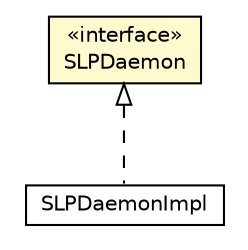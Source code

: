 #!/usr/local/bin/dot
#
# Class diagram 
# Generated by UMLGraph version R5_6-24-gf6e263 (http://www.umlgraph.org/)
#

digraph G {
	edge [fontname="Helvetica",fontsize=10,labelfontname="Helvetica",labelfontsize=10];
	node [fontname="Helvetica",fontsize=10,shape=plaintext];
	nodesep=0.25;
	ranksep=0.5;
	// ch.ethz.iks.slp.impl.SLPDaemonImpl
	c359436 [label=<<table title="ch.ethz.iks.slp.impl.SLPDaemonImpl" border="0" cellborder="1" cellspacing="0" cellpadding="2" port="p" href="./SLPDaemonImpl.html">
		<tr><td><table border="0" cellspacing="0" cellpadding="1">
<tr><td align="center" balign="center"> SLPDaemonImpl </td></tr>
		</table></td></tr>
		</table>>, URL="./SLPDaemonImpl.html", fontname="Helvetica", fontcolor="black", fontsize=10.0];
	// ch.ethz.iks.slp.impl.SLPDaemon
	c359438 [label=<<table title="ch.ethz.iks.slp.impl.SLPDaemon" border="0" cellborder="1" cellspacing="0" cellpadding="2" port="p" bgcolor="lemonChiffon" href="./SLPDaemon.html">
		<tr><td><table border="0" cellspacing="0" cellpadding="1">
<tr><td align="center" balign="center"> &#171;interface&#187; </td></tr>
<tr><td align="center" balign="center"> SLPDaemon </td></tr>
		</table></td></tr>
		</table>>, URL="./SLPDaemon.html", fontname="Helvetica", fontcolor="black", fontsize=10.0];
	//ch.ethz.iks.slp.impl.SLPDaemonImpl implements ch.ethz.iks.slp.impl.SLPDaemon
	c359438:p -> c359436:p [dir=back,arrowtail=empty,style=dashed];
}

